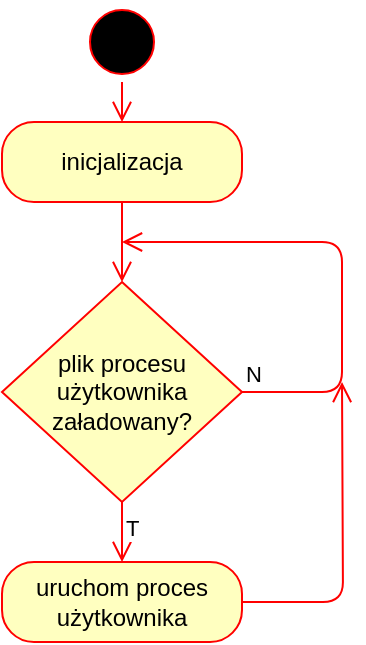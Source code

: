 <mxfile version="11.3.0" type="device" pages="1"><diagram id="jzxs_cxxT9h-WXPIWW4X" name="Page-1"><mxGraphModel dx="1358" dy="727" grid="1" gridSize="10" guides="1" tooltips="1" connect="1" arrows="1" fold="1" page="1" pageScale="1" pageWidth="850" pageHeight="1100" math="0" shadow="0"><root><mxCell id="0"/><mxCell id="1" parent="0"/><mxCell id="ZZTqjxa3vkxuMXWl2gbV-1" value="" style="ellipse;html=1;shape=startState;fillColor=#000000;strokeColor=#ff0000;" vertex="1" parent="1"><mxGeometry x="160" y="110" width="40" height="40" as="geometry"/></mxCell><mxCell id="ZZTqjxa3vkxuMXWl2gbV-2" value="" style="edgeStyle=orthogonalEdgeStyle;html=1;verticalAlign=bottom;endArrow=open;endSize=8;strokeColor=#ff0000;entryX=0.5;entryY=0;entryDx=0;entryDy=0;" edge="1" source="ZZTqjxa3vkxuMXWl2gbV-1" parent="1" target="ZZTqjxa3vkxuMXWl2gbV-3"><mxGeometry relative="1" as="geometry"><mxPoint x="135" y="160" as="targetPoint"/></mxGeometry></mxCell><mxCell id="ZZTqjxa3vkxuMXWl2gbV-3" value="inicjalizacja" style="rounded=1;whiteSpace=wrap;html=1;arcSize=40;fontColor=#000000;fillColor=#ffffc0;strokeColor=#ff0000;" vertex="1" parent="1"><mxGeometry x="120" y="170" width="120" height="40" as="geometry"/></mxCell><mxCell id="ZZTqjxa3vkxuMXWl2gbV-4" value="" style="edgeStyle=orthogonalEdgeStyle;html=1;verticalAlign=bottom;endArrow=open;endSize=8;strokeColor=#ff0000;entryX=0.5;entryY=0;entryDx=0;entryDy=0;" edge="1" source="ZZTqjxa3vkxuMXWl2gbV-3" parent="1" target="ZZTqjxa3vkxuMXWl2gbV-5"><mxGeometry relative="1" as="geometry"><mxPoint x="180" y="290" as="targetPoint"/></mxGeometry></mxCell><mxCell id="ZZTqjxa3vkxuMXWl2gbV-5" value="plik procesu użytkownika załadowany?" style="rhombus;whiteSpace=wrap;html=1;fillColor=#ffffc0;strokeColor=#ff0000;" vertex="1" parent="1"><mxGeometry x="120" y="250" width="120" height="110" as="geometry"/></mxCell><mxCell id="ZZTqjxa3vkxuMXWl2gbV-6" value="N" style="edgeStyle=orthogonalEdgeStyle;html=1;align=left;verticalAlign=bottom;endArrow=open;endSize=8;strokeColor=#ff0000;exitX=1;exitY=0.5;exitDx=0;exitDy=0;" edge="1" source="ZZTqjxa3vkxuMXWl2gbV-5" parent="1"><mxGeometry x="-1" relative="1" as="geometry"><mxPoint x="180" y="230" as="targetPoint"/><Array as="points"><mxPoint x="290" y="305"/><mxPoint x="290" y="230"/></Array></mxGeometry></mxCell><mxCell id="ZZTqjxa3vkxuMXWl2gbV-7" value="T" style="edgeStyle=orthogonalEdgeStyle;html=1;align=left;verticalAlign=top;endArrow=open;endSize=8;strokeColor=#ff0000;entryX=0.5;entryY=0;entryDx=0;entryDy=0;" edge="1" source="ZZTqjxa3vkxuMXWl2gbV-5" parent="1" target="ZZTqjxa3vkxuMXWl2gbV-8"><mxGeometry x="-1" relative="1" as="geometry"><mxPoint x="160" y="420" as="targetPoint"/></mxGeometry></mxCell><mxCell id="ZZTqjxa3vkxuMXWl2gbV-8" value="uruchom proces użytkownika" style="rounded=1;whiteSpace=wrap;html=1;arcSize=40;fontColor=#000000;fillColor=#ffffc0;strokeColor=#ff0000;" vertex="1" parent="1"><mxGeometry x="120" y="390" width="120" height="40" as="geometry"/></mxCell><mxCell id="ZZTqjxa3vkxuMXWl2gbV-9" value="" style="edgeStyle=orthogonalEdgeStyle;html=1;verticalAlign=bottom;endArrow=open;endSize=8;strokeColor=#ff0000;" edge="1" source="ZZTqjxa3vkxuMXWl2gbV-8" parent="1"><mxGeometry relative="1" as="geometry"><mxPoint x="290" y="300" as="targetPoint"/></mxGeometry></mxCell></root></mxGraphModel></diagram></mxfile>